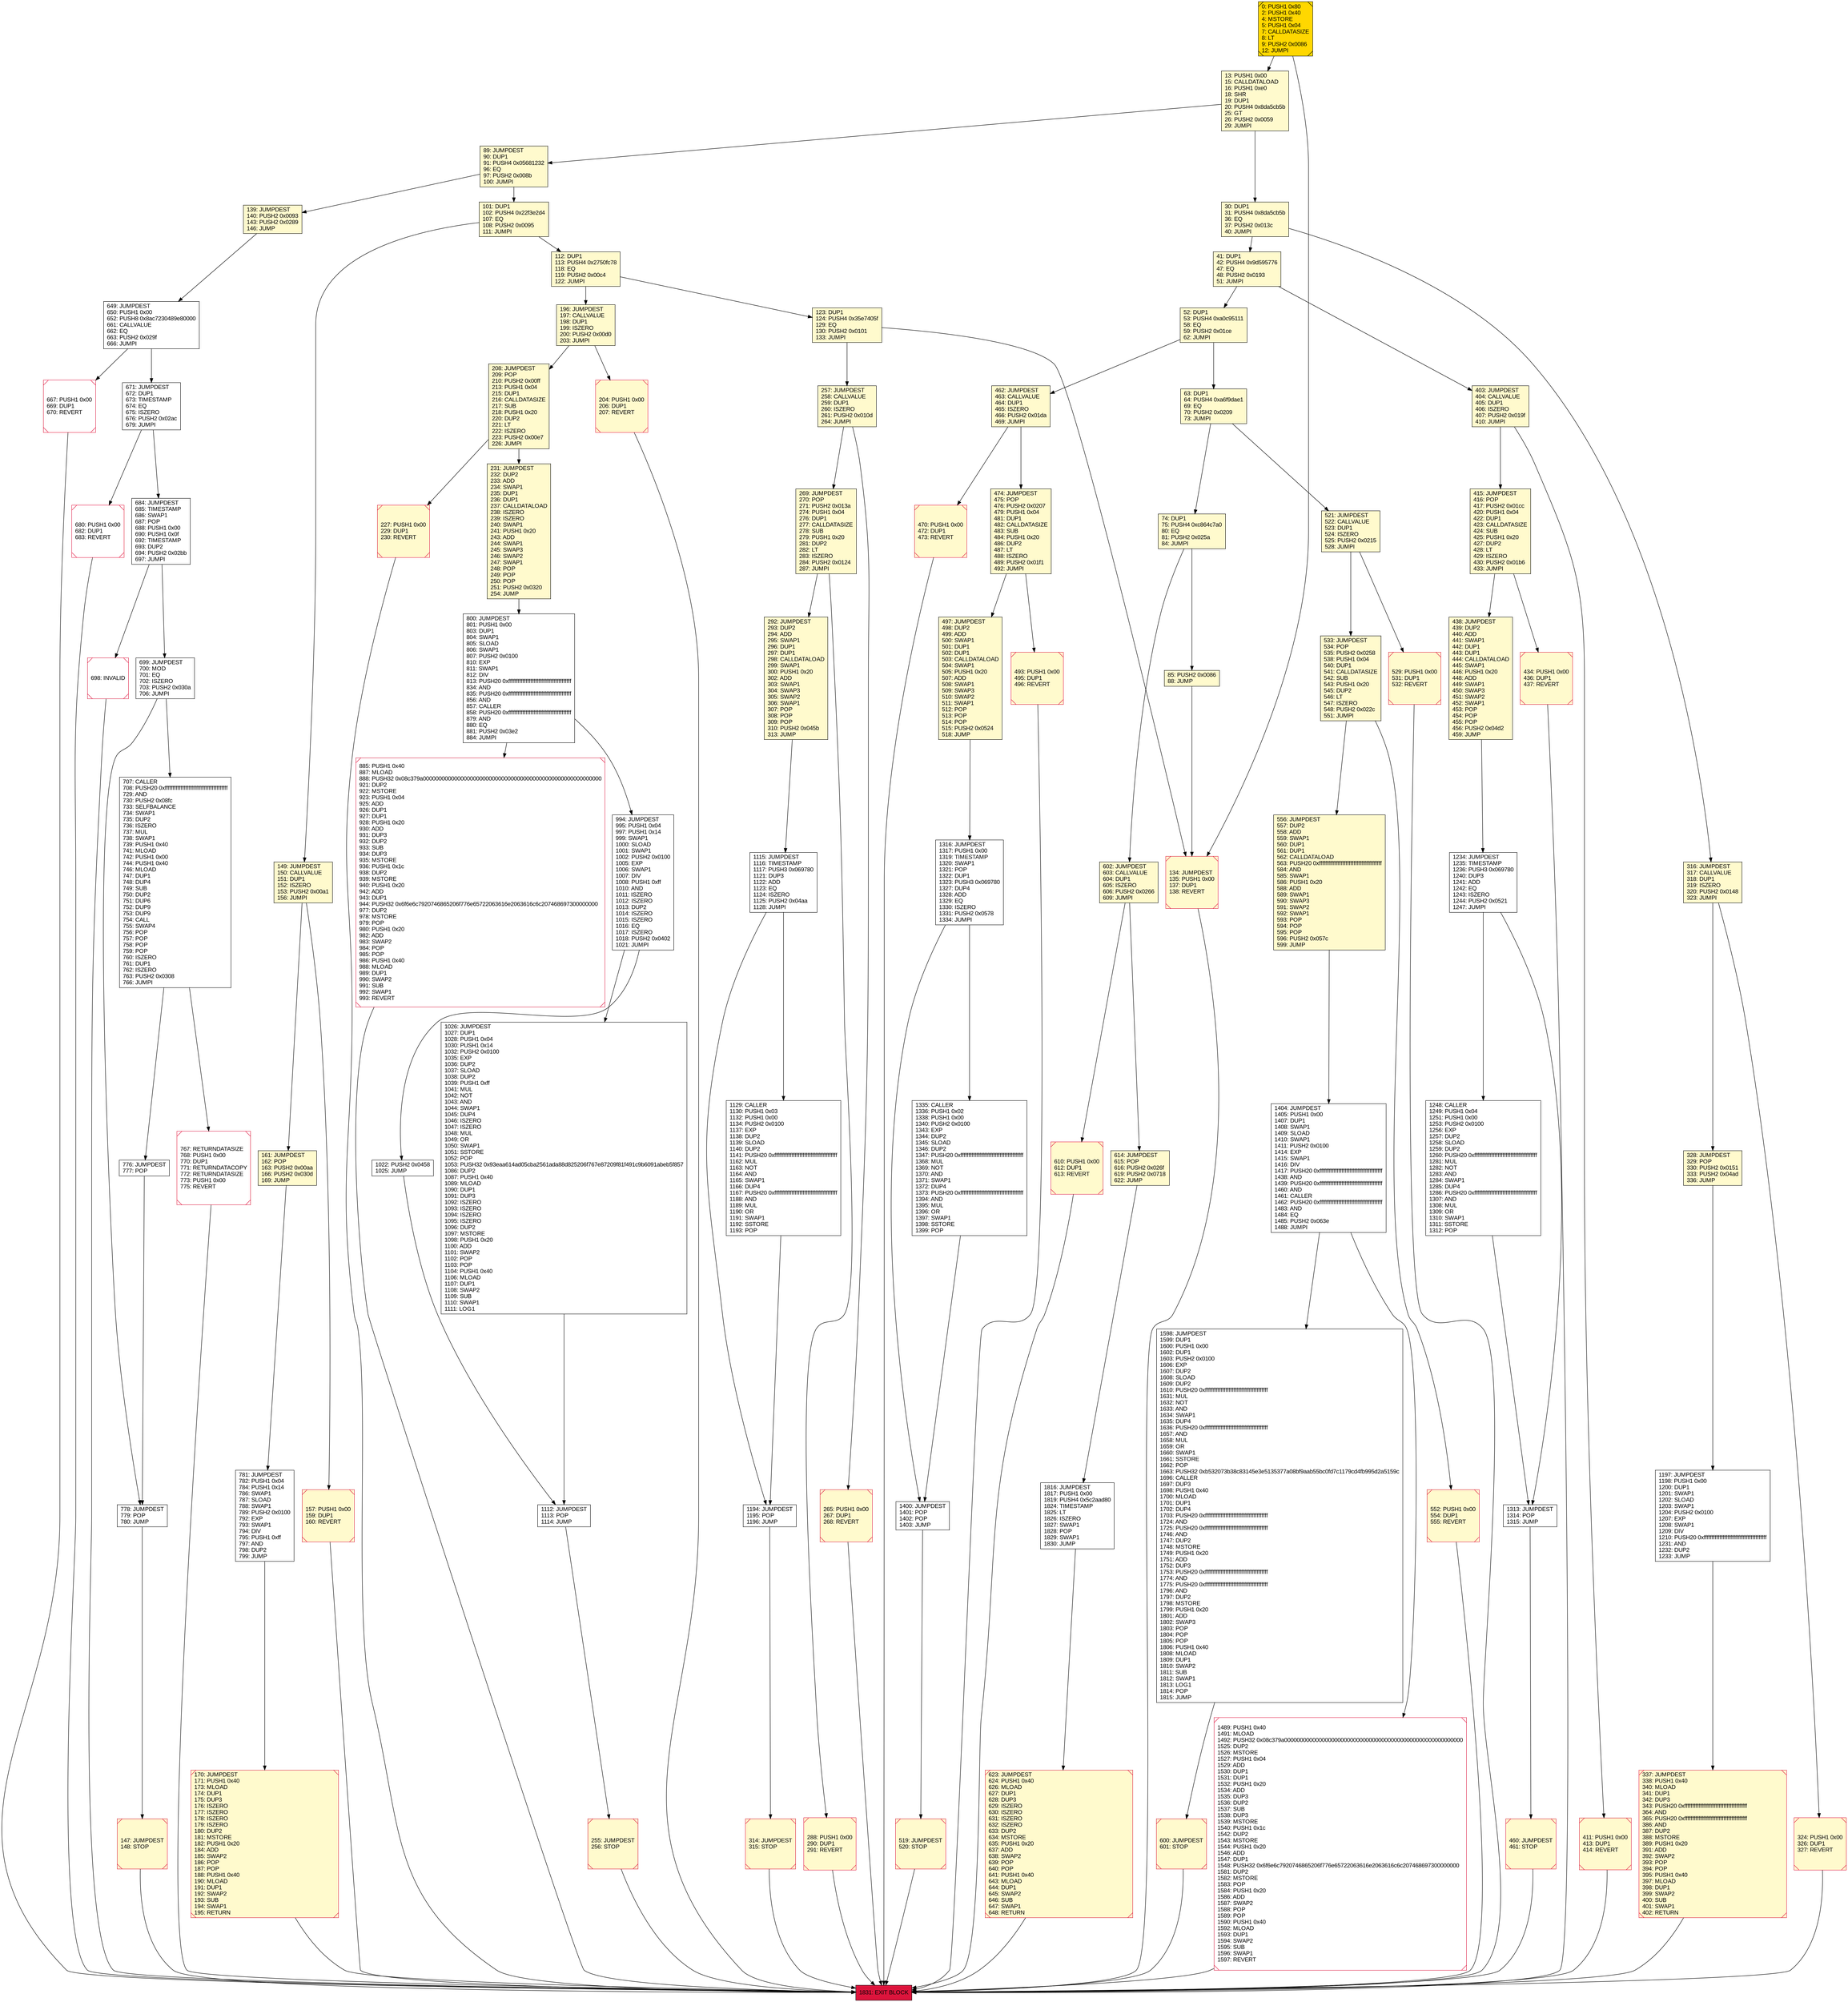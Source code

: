 digraph G {
bgcolor=transparent rankdir=UD;
node [shape=box style=filled color=black fillcolor=white fontname=arial fontcolor=black];
288 [label="288: PUSH1 0x00\l290: DUP1\l291: REVERT\l" fillcolor=lemonchiffon shape=Msquare color=crimson ];
521 [label="521: JUMPDEST\l522: CALLVALUE\l523: DUP1\l524: ISZERO\l525: PUSH2 0x0215\l528: JUMPI\l" fillcolor=lemonchiffon ];
337 [label="337: JUMPDEST\l338: PUSH1 0x40\l340: MLOAD\l341: DUP1\l342: DUP3\l343: PUSH20 0xffffffffffffffffffffffffffffffffffffffff\l364: AND\l365: PUSH20 0xffffffffffffffffffffffffffffffffffffffff\l386: AND\l387: DUP2\l388: MSTORE\l389: PUSH1 0x20\l391: ADD\l392: SWAP2\l393: POP\l394: POP\l395: PUSH1 0x40\l397: MLOAD\l398: DUP1\l399: SWAP2\l400: SUB\l401: SWAP1\l402: RETURN\l" fillcolor=lemonchiffon shape=Msquare color=crimson ];
134 [label="134: JUMPDEST\l135: PUSH1 0x00\l137: DUP1\l138: REVERT\l" fillcolor=lemonchiffon shape=Msquare color=crimson ];
208 [label="208: JUMPDEST\l209: POP\l210: PUSH2 0x00ff\l213: PUSH1 0x04\l215: DUP1\l216: CALLDATASIZE\l217: SUB\l218: PUSH1 0x20\l220: DUP2\l221: LT\l222: ISZERO\l223: PUSH2 0x00e7\l226: JUMPI\l" fillcolor=lemonchiffon ];
698 [label="698: INVALID\l" shape=Msquare color=crimson ];
1313 [label="1313: JUMPDEST\l1314: POP\l1315: JUMP\l" ];
112 [label="112: DUP1\l113: PUSH4 0x2750fc78\l118: EQ\l119: PUSH2 0x00c4\l122: JUMPI\l" fillcolor=lemonchiffon ];
147 [label="147: JUMPDEST\l148: STOP\l" fillcolor=lemonchiffon shape=Msquare color=crimson ];
123 [label="123: DUP1\l124: PUSH4 0x35e7405f\l129: EQ\l130: PUSH2 0x0101\l133: JUMPI\l" fillcolor=lemonchiffon ];
1129 [label="1129: CALLER\l1130: PUSH1 0x03\l1132: PUSH1 0x00\l1134: PUSH2 0x0100\l1137: EXP\l1138: DUP2\l1139: SLOAD\l1140: DUP2\l1141: PUSH20 0xffffffffffffffffffffffffffffffffffffffff\l1162: MUL\l1163: NOT\l1164: AND\l1165: SWAP1\l1166: DUP4\l1167: PUSH20 0xffffffffffffffffffffffffffffffffffffffff\l1188: AND\l1189: MUL\l1190: OR\l1191: SWAP1\l1192: SSTORE\l1193: POP\l" ];
552 [label="552: PUSH1 0x00\l554: DUP1\l555: REVERT\l" fillcolor=lemonchiffon shape=Msquare color=crimson ];
680 [label="680: PUSH1 0x00\l682: DUP1\l683: REVERT\l" shape=Msquare color=crimson ];
13 [label="13: PUSH1 0x00\l15: CALLDATALOAD\l16: PUSH1 0xe0\l18: SHR\l19: DUP1\l20: PUSH4 0x8da5cb5b\l25: GT\l26: PUSH2 0x0059\l29: JUMPI\l" fillcolor=lemonchiffon ];
63 [label="63: DUP1\l64: PUSH4 0xa6f9dae1\l69: EQ\l70: PUSH2 0x0209\l73: JUMPI\l" fillcolor=lemonchiffon ];
1194 [label="1194: JUMPDEST\l1195: POP\l1196: JUMP\l" ];
781 [label="781: JUMPDEST\l782: PUSH1 0x04\l784: PUSH1 0x14\l786: SWAP1\l787: SLOAD\l788: SWAP1\l789: PUSH2 0x0100\l792: EXP\l793: SWAP1\l794: DIV\l795: PUSH1 0xff\l797: AND\l798: DUP2\l799: JUMP\l" ];
497 [label="497: JUMPDEST\l498: DUP2\l499: ADD\l500: SWAP1\l501: DUP1\l502: DUP1\l503: CALLDATALOAD\l504: SWAP1\l505: PUSH1 0x20\l507: ADD\l508: SWAP1\l509: SWAP3\l510: SWAP2\l511: SWAP1\l512: POP\l513: POP\l514: POP\l515: PUSH2 0x0524\l518: JUMP\l" fillcolor=lemonchiffon ];
1816 [label="1816: JUMPDEST\l1817: PUSH1 0x00\l1819: PUSH4 0x5c2aad80\l1824: TIMESTAMP\l1825: LT\l1826: ISZERO\l1827: SWAP1\l1828: POP\l1829: SWAP1\l1830: JUMP\l" ];
885 [label="885: PUSH1 0x40\l887: MLOAD\l888: PUSH32 0x08c379a000000000000000000000000000000000000000000000000000000000\l921: DUP2\l922: MSTORE\l923: PUSH1 0x04\l925: ADD\l926: DUP1\l927: DUP1\l928: PUSH1 0x20\l930: ADD\l931: DUP3\l932: DUP2\l933: SUB\l934: DUP3\l935: MSTORE\l936: PUSH1 0x1c\l938: DUP2\l939: MSTORE\l940: PUSH1 0x20\l942: ADD\l943: DUP1\l944: PUSH32 0x6f6e6c7920746865206f776e65722063616e2063616c6c207468697300000000\l977: DUP2\l978: MSTORE\l979: POP\l980: PUSH1 0x20\l982: ADD\l983: SWAP2\l984: POP\l985: POP\l986: PUSH1 0x40\l988: MLOAD\l989: DUP1\l990: SWAP2\l991: SUB\l992: SWAP1\l993: REVERT\l" shape=Msquare color=crimson ];
1022 [label="1022: PUSH2 0x0458\l1025: JUMP\l" ];
434 [label="434: PUSH1 0x00\l436: DUP1\l437: REVERT\l" fillcolor=lemonchiffon shape=Msquare color=crimson ];
519 [label="519: JUMPDEST\l520: STOP\l" fillcolor=lemonchiffon shape=Msquare color=crimson ];
231 [label="231: JUMPDEST\l232: DUP2\l233: ADD\l234: SWAP1\l235: DUP1\l236: DUP1\l237: CALLDATALOAD\l238: ISZERO\l239: ISZERO\l240: SWAP1\l241: PUSH1 0x20\l243: ADD\l244: SWAP1\l245: SWAP3\l246: SWAP2\l247: SWAP1\l248: POP\l249: POP\l250: POP\l251: PUSH2 0x0320\l254: JUMP\l" fillcolor=lemonchiffon ];
671 [label="671: JUMPDEST\l672: DUP1\l673: TIMESTAMP\l674: EQ\l675: ISZERO\l676: PUSH2 0x02ac\l679: JUMPI\l" ];
1598 [label="1598: JUMPDEST\l1599: DUP1\l1600: PUSH1 0x00\l1602: DUP1\l1603: PUSH2 0x0100\l1606: EXP\l1607: DUP2\l1608: SLOAD\l1609: DUP2\l1610: PUSH20 0xffffffffffffffffffffffffffffffffffffffff\l1631: MUL\l1632: NOT\l1633: AND\l1634: SWAP1\l1635: DUP4\l1636: PUSH20 0xffffffffffffffffffffffffffffffffffffffff\l1657: AND\l1658: MUL\l1659: OR\l1660: SWAP1\l1661: SSTORE\l1662: POP\l1663: PUSH32 0xb532073b38c83145e3e5135377a08bf9aab55bc0fd7c1179cd4fb995d2a5159c\l1696: CALLER\l1697: DUP3\l1698: PUSH1 0x40\l1700: MLOAD\l1701: DUP1\l1702: DUP4\l1703: PUSH20 0xffffffffffffffffffffffffffffffffffffffff\l1724: AND\l1725: PUSH20 0xffffffffffffffffffffffffffffffffffffffff\l1746: AND\l1747: DUP2\l1748: MSTORE\l1749: PUSH1 0x20\l1751: ADD\l1752: DUP3\l1753: PUSH20 0xffffffffffffffffffffffffffffffffffffffff\l1774: AND\l1775: PUSH20 0xffffffffffffffffffffffffffffffffffffffff\l1796: AND\l1797: DUP2\l1798: MSTORE\l1799: PUSH1 0x20\l1801: ADD\l1802: SWAP3\l1803: POP\l1804: POP\l1805: POP\l1806: PUSH1 0x40\l1808: MLOAD\l1809: DUP1\l1810: SWAP2\l1811: SUB\l1812: SWAP1\l1813: LOG1\l1814: POP\l1815: JUMP\l" ];
170 [label="170: JUMPDEST\l171: PUSH1 0x40\l173: MLOAD\l174: DUP1\l175: DUP3\l176: ISZERO\l177: ISZERO\l178: ISZERO\l179: ISZERO\l180: DUP2\l181: MSTORE\l182: PUSH1 0x20\l184: ADD\l185: SWAP2\l186: POP\l187: POP\l188: PUSH1 0x40\l190: MLOAD\l191: DUP1\l192: SWAP2\l193: SUB\l194: SWAP1\l195: RETURN\l" fillcolor=lemonchiffon shape=Msquare color=crimson ];
292 [label="292: JUMPDEST\l293: DUP2\l294: ADD\l295: SWAP1\l296: DUP1\l297: DUP1\l298: CALLDATALOAD\l299: SWAP1\l300: PUSH1 0x20\l302: ADD\l303: SWAP1\l304: SWAP3\l305: SWAP2\l306: SWAP1\l307: POP\l308: POP\l309: POP\l310: PUSH2 0x045b\l313: JUMP\l" fillcolor=lemonchiffon ];
1026 [label="1026: JUMPDEST\l1027: DUP1\l1028: PUSH1 0x04\l1030: PUSH1 0x14\l1032: PUSH2 0x0100\l1035: EXP\l1036: DUP2\l1037: SLOAD\l1038: DUP2\l1039: PUSH1 0xff\l1041: MUL\l1042: NOT\l1043: AND\l1044: SWAP1\l1045: DUP4\l1046: ISZERO\l1047: ISZERO\l1048: MUL\l1049: OR\l1050: SWAP1\l1051: SSTORE\l1052: POP\l1053: PUSH32 0x93eaa614ad05cba2561ada88d825206f767e87209f81f491c9b6091abeb5f857\l1086: DUP2\l1087: PUSH1 0x40\l1089: MLOAD\l1090: DUP1\l1091: DUP3\l1092: ISZERO\l1093: ISZERO\l1094: ISZERO\l1095: ISZERO\l1096: DUP2\l1097: MSTORE\l1098: PUSH1 0x20\l1100: ADD\l1101: SWAP2\l1102: POP\l1103: POP\l1104: PUSH1 0x40\l1106: MLOAD\l1107: DUP1\l1108: SWAP2\l1109: SUB\l1110: SWAP1\l1111: LOG1\l" ];
403 [label="403: JUMPDEST\l404: CALLVALUE\l405: DUP1\l406: ISZERO\l407: PUSH2 0x019f\l410: JUMPI\l" fillcolor=lemonchiffon ];
1197 [label="1197: JUMPDEST\l1198: PUSH1 0x00\l1200: DUP1\l1201: SWAP1\l1202: SLOAD\l1203: SWAP1\l1204: PUSH2 0x0100\l1207: EXP\l1208: SWAP1\l1209: DIV\l1210: PUSH20 0xffffffffffffffffffffffffffffffffffffffff\l1231: AND\l1232: DUP2\l1233: JUMP\l" ];
800 [label="800: JUMPDEST\l801: PUSH1 0x00\l803: DUP1\l804: SWAP1\l805: SLOAD\l806: SWAP1\l807: PUSH2 0x0100\l810: EXP\l811: SWAP1\l812: DIV\l813: PUSH20 0xffffffffffffffffffffffffffffffffffffffff\l834: AND\l835: PUSH20 0xffffffffffffffffffffffffffffffffffffffff\l856: AND\l857: CALLER\l858: PUSH20 0xffffffffffffffffffffffffffffffffffffffff\l879: AND\l880: EQ\l881: PUSH2 0x03e2\l884: JUMPI\l" ];
1831 [label="1831: EXIT BLOCK\l" fillcolor=crimson ];
265 [label="265: PUSH1 0x00\l267: DUP1\l268: REVERT\l" fillcolor=lemonchiffon shape=Msquare color=crimson ];
316 [label="316: JUMPDEST\l317: CALLVALUE\l318: DUP1\l319: ISZERO\l320: PUSH2 0x0148\l323: JUMPI\l" fillcolor=lemonchiffon ];
778 [label="778: JUMPDEST\l779: POP\l780: JUMP\l" ];
314 [label="314: JUMPDEST\l315: STOP\l" fillcolor=lemonchiffon shape=Msquare color=crimson ];
269 [label="269: JUMPDEST\l270: POP\l271: PUSH2 0x013a\l274: PUSH1 0x04\l276: DUP1\l277: CALLDATASIZE\l278: SUB\l279: PUSH1 0x20\l281: DUP2\l282: LT\l283: ISZERO\l284: PUSH2 0x0124\l287: JUMPI\l" fillcolor=lemonchiffon ];
529 [label="529: PUSH1 0x00\l531: DUP1\l532: REVERT\l" fillcolor=lemonchiffon shape=Msquare color=crimson ];
556 [label="556: JUMPDEST\l557: DUP2\l558: ADD\l559: SWAP1\l560: DUP1\l561: DUP1\l562: CALLDATALOAD\l563: PUSH20 0xffffffffffffffffffffffffffffffffffffffff\l584: AND\l585: SWAP1\l586: PUSH1 0x20\l588: ADD\l589: SWAP1\l590: SWAP3\l591: SWAP2\l592: SWAP1\l593: POP\l594: POP\l595: POP\l596: PUSH2 0x057c\l599: JUMP\l" fillcolor=lemonchiffon ];
52 [label="52: DUP1\l53: PUSH4 0xa0c95111\l58: EQ\l59: PUSH2 0x01ce\l62: JUMPI\l" fillcolor=lemonchiffon ];
1248 [label="1248: CALLER\l1249: PUSH1 0x04\l1251: PUSH1 0x00\l1253: PUSH2 0x0100\l1256: EXP\l1257: DUP2\l1258: SLOAD\l1259: DUP2\l1260: PUSH20 0xffffffffffffffffffffffffffffffffffffffff\l1281: MUL\l1282: NOT\l1283: AND\l1284: SWAP1\l1285: DUP4\l1286: PUSH20 0xffffffffffffffffffffffffffffffffffffffff\l1307: AND\l1308: MUL\l1309: OR\l1310: SWAP1\l1311: SSTORE\l1312: POP\l" ];
1400 [label="1400: JUMPDEST\l1401: POP\l1402: POP\l1403: JUMP\l" ];
41 [label="41: DUP1\l42: PUSH4 0x9d595776\l47: EQ\l48: PUSH2 0x0193\l51: JUMPI\l" fillcolor=lemonchiffon ];
1489 [label="1489: PUSH1 0x40\l1491: MLOAD\l1492: PUSH32 0x08c379a000000000000000000000000000000000000000000000000000000000\l1525: DUP2\l1526: MSTORE\l1527: PUSH1 0x04\l1529: ADD\l1530: DUP1\l1531: DUP1\l1532: PUSH1 0x20\l1534: ADD\l1535: DUP3\l1536: DUP2\l1537: SUB\l1538: DUP3\l1539: MSTORE\l1540: PUSH1 0x1c\l1542: DUP2\l1543: MSTORE\l1544: PUSH1 0x20\l1546: ADD\l1547: DUP1\l1548: PUSH32 0x6f6e6c7920746865206f776e65722063616e2063616c6c207468697300000000\l1581: DUP2\l1582: MSTORE\l1583: POP\l1584: PUSH1 0x20\l1586: ADD\l1587: SWAP2\l1588: POP\l1589: POP\l1590: PUSH1 0x40\l1592: MLOAD\l1593: DUP1\l1594: SWAP2\l1595: SUB\l1596: SWAP1\l1597: REVERT\l" shape=Msquare color=crimson ];
161 [label="161: JUMPDEST\l162: POP\l163: PUSH2 0x00aa\l166: PUSH2 0x030d\l169: JUMP\l" fillcolor=lemonchiffon ];
30 [label="30: DUP1\l31: PUSH4 0x8da5cb5b\l36: EQ\l37: PUSH2 0x013c\l40: JUMPI\l" fillcolor=lemonchiffon ];
1115 [label="1115: JUMPDEST\l1116: TIMESTAMP\l1117: PUSH3 0x069780\l1121: DUP3\l1122: ADD\l1123: EQ\l1124: ISZERO\l1125: PUSH2 0x04aa\l1128: JUMPI\l" ];
776 [label="776: JUMPDEST\l777: POP\l" ];
411 [label="411: PUSH1 0x00\l413: DUP1\l414: REVERT\l" fillcolor=lemonchiffon shape=Msquare color=crimson ];
667 [label="667: PUSH1 0x00\l669: DUP1\l670: REVERT\l" shape=Msquare color=crimson ];
157 [label="157: PUSH1 0x00\l159: DUP1\l160: REVERT\l" fillcolor=lemonchiffon shape=Msquare color=crimson ];
1335 [label="1335: CALLER\l1336: PUSH1 0x02\l1338: PUSH1 0x00\l1340: PUSH2 0x0100\l1343: EXP\l1344: DUP2\l1345: SLOAD\l1346: DUP2\l1347: PUSH20 0xffffffffffffffffffffffffffffffffffffffff\l1368: MUL\l1369: NOT\l1370: AND\l1371: SWAP1\l1372: DUP4\l1373: PUSH20 0xffffffffffffffffffffffffffffffffffffffff\l1394: AND\l1395: MUL\l1396: OR\l1397: SWAP1\l1398: SSTORE\l1399: POP\l" ];
74 [label="74: DUP1\l75: PUSH4 0xc864c7a0\l80: EQ\l81: PUSH2 0x025a\l84: JUMPI\l" fillcolor=lemonchiffon ];
149 [label="149: JUMPDEST\l150: CALLVALUE\l151: DUP1\l152: ISZERO\l153: PUSH2 0x00a1\l156: JUMPI\l" fillcolor=lemonchiffon ];
227 [label="227: PUSH1 0x00\l229: DUP1\l230: REVERT\l" fillcolor=lemonchiffon shape=Msquare color=crimson ];
649 [label="649: JUMPDEST\l650: PUSH1 0x00\l652: PUSH8 0x8ac7230489e80000\l661: CALLVALUE\l662: EQ\l663: PUSH2 0x029f\l666: JUMPI\l" ];
610 [label="610: PUSH1 0x00\l612: DUP1\l613: REVERT\l" fillcolor=lemonchiffon shape=Msquare color=crimson ];
139 [label="139: JUMPDEST\l140: PUSH2 0x0093\l143: PUSH2 0x0289\l146: JUMP\l" fillcolor=lemonchiffon ];
89 [label="89: JUMPDEST\l90: DUP1\l91: PUSH4 0x05681232\l96: EQ\l97: PUSH2 0x008b\l100: JUMPI\l" fillcolor=lemonchiffon ];
415 [label="415: JUMPDEST\l416: POP\l417: PUSH2 0x01cc\l420: PUSH1 0x04\l422: DUP1\l423: CALLDATASIZE\l424: SUB\l425: PUSH1 0x20\l427: DUP2\l428: LT\l429: ISZERO\l430: PUSH2 0x01b6\l433: JUMPI\l" fillcolor=lemonchiffon ];
493 [label="493: PUSH1 0x00\l495: DUP1\l496: REVERT\l" fillcolor=lemonchiffon shape=Msquare color=crimson ];
600 [label="600: JUMPDEST\l601: STOP\l" fillcolor=lemonchiffon shape=Msquare color=crimson ];
623 [label="623: JUMPDEST\l624: PUSH1 0x40\l626: MLOAD\l627: DUP1\l628: DUP3\l629: ISZERO\l630: ISZERO\l631: ISZERO\l632: ISZERO\l633: DUP2\l634: MSTORE\l635: PUSH1 0x20\l637: ADD\l638: SWAP2\l639: POP\l640: POP\l641: PUSH1 0x40\l643: MLOAD\l644: DUP1\l645: SWAP2\l646: SUB\l647: SWAP1\l648: RETURN\l" fillcolor=lemonchiffon shape=Msquare color=crimson ];
460 [label="460: JUMPDEST\l461: STOP\l" fillcolor=lemonchiffon shape=Msquare color=crimson ];
0 [label="0: PUSH1 0x80\l2: PUSH1 0x40\l4: MSTORE\l5: PUSH1 0x04\l7: CALLDATASIZE\l8: LT\l9: PUSH2 0x0086\l12: JUMPI\l" fillcolor=lemonchiffon shape=Msquare fillcolor=gold ];
707 [label="707: CALLER\l708: PUSH20 0xffffffffffffffffffffffffffffffffffffffff\l729: AND\l730: PUSH2 0x08fc\l733: SELFBALANCE\l734: SWAP1\l735: DUP2\l736: ISZERO\l737: MUL\l738: SWAP1\l739: PUSH1 0x40\l741: MLOAD\l742: PUSH1 0x00\l744: PUSH1 0x40\l746: MLOAD\l747: DUP1\l748: DUP4\l749: SUB\l750: DUP2\l751: DUP6\l752: DUP9\l753: DUP9\l754: CALL\l755: SWAP4\l756: POP\l757: POP\l758: POP\l759: POP\l760: ISZERO\l761: DUP1\l762: ISZERO\l763: PUSH2 0x0308\l766: JUMPI\l" ];
101 [label="101: DUP1\l102: PUSH4 0x22f3e2d4\l107: EQ\l108: PUSH2 0x0095\l111: JUMPI\l" fillcolor=lemonchiffon ];
1316 [label="1316: JUMPDEST\l1317: PUSH1 0x00\l1319: TIMESTAMP\l1320: SWAP1\l1321: POP\l1322: DUP1\l1323: PUSH3 0x069780\l1327: DUP4\l1328: ADD\l1329: EQ\l1330: ISZERO\l1331: PUSH2 0x0578\l1334: JUMPI\l" ];
438 [label="438: JUMPDEST\l439: DUP2\l440: ADD\l441: SWAP1\l442: DUP1\l443: DUP1\l444: CALLDATALOAD\l445: SWAP1\l446: PUSH1 0x20\l448: ADD\l449: SWAP1\l450: SWAP3\l451: SWAP2\l452: SWAP1\l453: POP\l454: POP\l455: POP\l456: PUSH2 0x04d2\l459: JUMP\l" fillcolor=lemonchiffon ];
328 [label="328: JUMPDEST\l329: POP\l330: PUSH2 0x0151\l333: PUSH2 0x04ad\l336: JUMP\l" fillcolor=lemonchiffon ];
1404 [label="1404: JUMPDEST\l1405: PUSH1 0x00\l1407: DUP1\l1408: SWAP1\l1409: SLOAD\l1410: SWAP1\l1411: PUSH2 0x0100\l1414: EXP\l1415: SWAP1\l1416: DIV\l1417: PUSH20 0xffffffffffffffffffffffffffffffffffffffff\l1438: AND\l1439: PUSH20 0xffffffffffffffffffffffffffffffffffffffff\l1460: AND\l1461: CALLER\l1462: PUSH20 0xffffffffffffffffffffffffffffffffffffffff\l1483: AND\l1484: EQ\l1485: PUSH2 0x063e\l1488: JUMPI\l" ];
474 [label="474: JUMPDEST\l475: POP\l476: PUSH2 0x0207\l479: PUSH1 0x04\l481: DUP1\l482: CALLDATASIZE\l483: SUB\l484: PUSH1 0x20\l486: DUP2\l487: LT\l488: ISZERO\l489: PUSH2 0x01f1\l492: JUMPI\l" fillcolor=lemonchiffon ];
684 [label="684: JUMPDEST\l685: TIMESTAMP\l686: SWAP1\l687: POP\l688: PUSH1 0x00\l690: PUSH1 0x0f\l692: TIMESTAMP\l693: DUP2\l694: PUSH2 0x02bb\l697: JUMPI\l" ];
767 [label="767: RETURNDATASIZE\l768: PUSH1 0x00\l770: DUP1\l771: RETURNDATACOPY\l772: RETURNDATASIZE\l773: PUSH1 0x00\l775: REVERT\l" shape=Msquare color=crimson ];
257 [label="257: JUMPDEST\l258: CALLVALUE\l259: DUP1\l260: ISZERO\l261: PUSH2 0x010d\l264: JUMPI\l" fillcolor=lemonchiffon ];
324 [label="324: PUSH1 0x00\l326: DUP1\l327: REVERT\l" fillcolor=lemonchiffon shape=Msquare color=crimson ];
1234 [label="1234: JUMPDEST\l1235: TIMESTAMP\l1236: PUSH3 0x069780\l1240: DUP3\l1241: ADD\l1242: EQ\l1243: ISZERO\l1244: PUSH2 0x0521\l1247: JUMPI\l" ];
699 [label="699: JUMPDEST\l700: MOD\l701: EQ\l702: ISZERO\l703: PUSH2 0x030a\l706: JUMPI\l" ];
255 [label="255: JUMPDEST\l256: STOP\l" fillcolor=lemonchiffon shape=Msquare color=crimson ];
204 [label="204: PUSH1 0x00\l206: DUP1\l207: REVERT\l" fillcolor=lemonchiffon shape=Msquare color=crimson ];
994 [label="994: JUMPDEST\l995: PUSH1 0x04\l997: PUSH1 0x14\l999: SWAP1\l1000: SLOAD\l1001: SWAP1\l1002: PUSH2 0x0100\l1005: EXP\l1006: SWAP1\l1007: DIV\l1008: PUSH1 0xff\l1010: AND\l1011: ISZERO\l1012: ISZERO\l1013: DUP2\l1014: ISZERO\l1015: ISZERO\l1016: EQ\l1017: ISZERO\l1018: PUSH2 0x0402\l1021: JUMPI\l" ];
196 [label="196: JUMPDEST\l197: CALLVALUE\l198: DUP1\l199: ISZERO\l200: PUSH2 0x00d0\l203: JUMPI\l" fillcolor=lemonchiffon ];
85 [label="85: PUSH2 0x0086\l88: JUMP\l" fillcolor=lemonchiffon ];
470 [label="470: PUSH1 0x00\l472: DUP1\l473: REVERT\l" fillcolor=lemonchiffon shape=Msquare color=crimson ];
533 [label="533: JUMPDEST\l534: POP\l535: PUSH2 0x0258\l538: PUSH1 0x04\l540: DUP1\l541: CALLDATASIZE\l542: SUB\l543: PUSH1 0x20\l545: DUP2\l546: LT\l547: ISZERO\l548: PUSH2 0x022c\l551: JUMPI\l" fillcolor=lemonchiffon ];
462 [label="462: JUMPDEST\l463: CALLVALUE\l464: DUP1\l465: ISZERO\l466: PUSH2 0x01da\l469: JUMPI\l" fillcolor=lemonchiffon ];
602 [label="602: JUMPDEST\l603: CALLVALUE\l604: DUP1\l605: ISZERO\l606: PUSH2 0x0266\l609: JUMPI\l" fillcolor=lemonchiffon ];
614 [label="614: JUMPDEST\l615: POP\l616: PUSH2 0x026f\l619: PUSH2 0x0718\l622: JUMP\l" fillcolor=lemonchiffon ];
1112 [label="1112: JUMPDEST\l1113: POP\l1114: JUMP\l" ];
41 -> 52;
1129 -> 1194;
231 -> 800;
123 -> 134;
89 -> 139;
462 -> 470;
30 -> 41;
112 -> 123;
208 -> 231;
30 -> 316;
415 -> 438;
1489 -> 1831;
776 -> 778;
1112 -> 255;
157 -> 1831;
671 -> 680;
411 -> 1831;
667 -> 1831;
101 -> 149;
147 -> 1831;
292 -> 1115;
403 -> 411;
698 -> 1831;
1194 -> 314;
337 -> 1831;
778 -> 147;
269 -> 288;
680 -> 1831;
41 -> 403;
699 -> 707;
434 -> 1831;
438 -> 1234;
602 -> 610;
161 -> 781;
707 -> 767;
208 -> 227;
533 -> 556;
52 -> 462;
204 -> 1831;
257 -> 269;
255 -> 1831;
257 -> 265;
470 -> 1831;
101 -> 112;
1234 -> 1248;
1313 -> 460;
684 -> 698;
994 -> 1022;
227 -> 1831;
1026 -> 1112;
493 -> 1831;
123 -> 257;
112 -> 196;
671 -> 684;
1335 -> 1400;
85 -> 134;
623 -> 1831;
316 -> 328;
521 -> 533;
460 -> 1831;
602 -> 614;
139 -> 649;
314 -> 1831;
684 -> 699;
63 -> 521;
265 -> 1831;
800 -> 885;
89 -> 101;
529 -> 1831;
781 -> 170;
1197 -> 337;
196 -> 204;
462 -> 474;
1316 -> 1335;
1400 -> 519;
134 -> 1831;
288 -> 1831;
474 -> 493;
552 -> 1831;
170 -> 1831;
1115 -> 1129;
521 -> 529;
13 -> 30;
519 -> 1831;
1115 -> 1194;
1248 -> 1313;
74 -> 85;
269 -> 292;
885 -> 1831;
74 -> 602;
52 -> 63;
13 -> 89;
324 -> 1831;
767 -> 1831;
328 -> 1197;
699 -> 778;
1404 -> 1598;
316 -> 324;
63 -> 74;
0 -> 13;
497 -> 1316;
403 -> 415;
649 -> 671;
1598 -> 600;
0 -> 134;
1816 -> 623;
415 -> 434;
707 -> 776;
610 -> 1831;
994 -> 1026;
600 -> 1831;
1404 -> 1489;
1022 -> 1112;
474 -> 497;
556 -> 1404;
1234 -> 1313;
800 -> 994;
1316 -> 1400;
533 -> 552;
196 -> 208;
614 -> 1816;
149 -> 161;
649 -> 667;
149 -> 157;
}